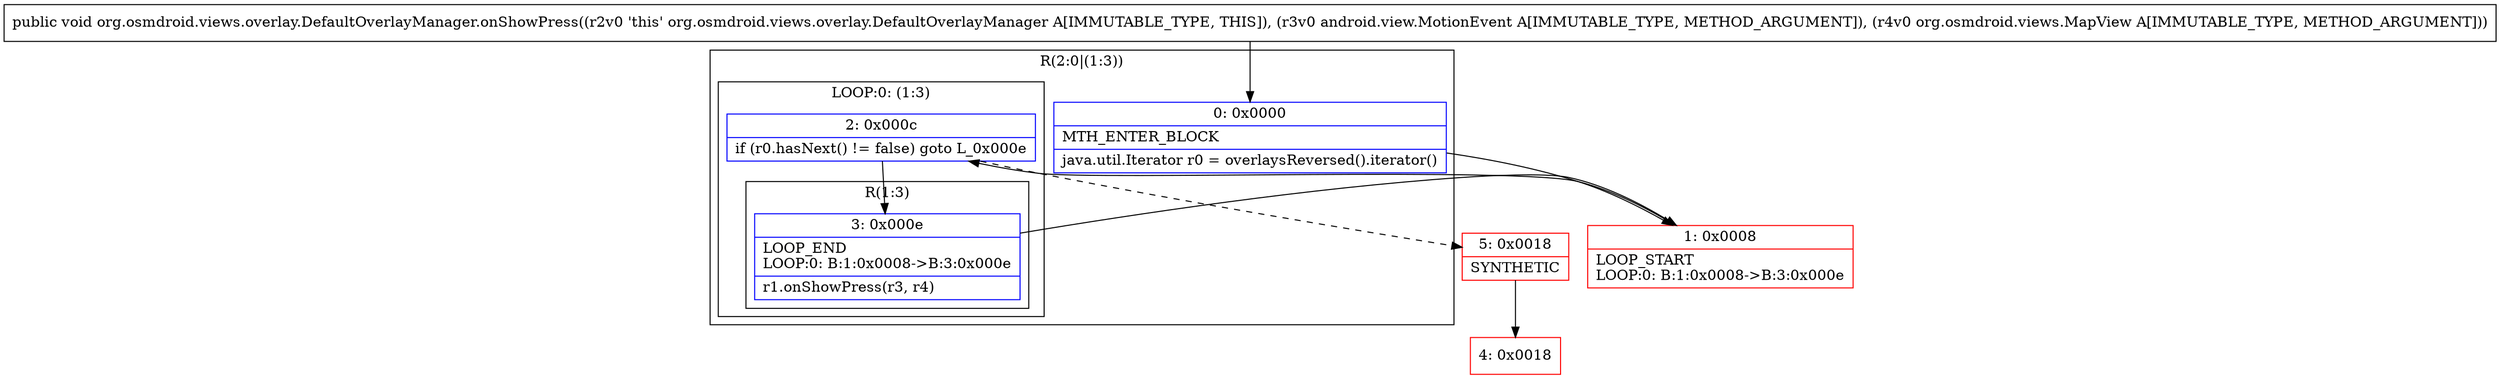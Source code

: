 digraph "CFG fororg.osmdroid.views.overlay.DefaultOverlayManager.onShowPress(Landroid\/view\/MotionEvent;Lorg\/osmdroid\/views\/MapView;)V" {
subgraph cluster_Region_460155518 {
label = "R(2:0|(1:3))";
node [shape=record,color=blue];
Node_0 [shape=record,label="{0\:\ 0x0000|MTH_ENTER_BLOCK\l|java.util.Iterator r0 = overlaysReversed().iterator()\l}"];
subgraph cluster_LoopRegion_765359695 {
label = "LOOP:0: (1:3)";
node [shape=record,color=blue];
Node_2 [shape=record,label="{2\:\ 0x000c|if (r0.hasNext() != false) goto L_0x000e\l}"];
subgraph cluster_Region_459590328 {
label = "R(1:3)";
node [shape=record,color=blue];
Node_3 [shape=record,label="{3\:\ 0x000e|LOOP_END\lLOOP:0: B:1:0x0008\-\>B:3:0x000e\l|r1.onShowPress(r3, r4)\l}"];
}
}
}
Node_1 [shape=record,color=red,label="{1\:\ 0x0008|LOOP_START\lLOOP:0: B:1:0x0008\-\>B:3:0x000e\l}"];
Node_4 [shape=record,color=red,label="{4\:\ 0x0018}"];
Node_5 [shape=record,color=red,label="{5\:\ 0x0018|SYNTHETIC\l}"];
MethodNode[shape=record,label="{public void org.osmdroid.views.overlay.DefaultOverlayManager.onShowPress((r2v0 'this' org.osmdroid.views.overlay.DefaultOverlayManager A[IMMUTABLE_TYPE, THIS]), (r3v0 android.view.MotionEvent A[IMMUTABLE_TYPE, METHOD_ARGUMENT]), (r4v0 org.osmdroid.views.MapView A[IMMUTABLE_TYPE, METHOD_ARGUMENT])) }"];
MethodNode -> Node_0;
Node_0 -> Node_1;
Node_2 -> Node_3;
Node_2 -> Node_5[style=dashed];
Node_3 -> Node_1;
Node_1 -> Node_2;
Node_5 -> Node_4;
}


